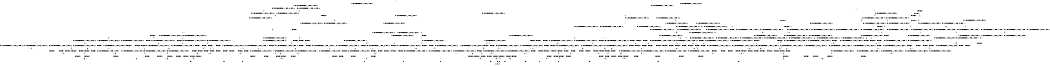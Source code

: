 digraph BCG {
size = "7, 10.5";
center = TRUE;
node [shape = circle];
0 [peripheries = 2];
0 -> 1 [label = "EX !0 !ATOMIC_EXCH_BRANCH (1, +1, TRUE, +0, 2, TRUE) !:0:"];
0 -> 2 [label = "EX !1 !ATOMIC_EXCH_BRANCH (1, +1, TRUE, +0, 3, TRUE) !:0:"];
0 -> 3 [label = "EX !2 !ATOMIC_EXCH_BRANCH (1, +0, TRUE, +0, 1, TRUE) !:0:"];
0 -> 4 [label = "EX !0 !ATOMIC_EXCH_BRANCH (1, +1, TRUE, +0, 2, TRUE) !:0:"];
1 -> 5 [label = "TERMINATE !0"];
2 -> 6 [label = "EX !0 !ATOMIC_EXCH_BRANCH (1, +1, TRUE, +0, 2, FALSE) !:0:1:"];
2 -> 7 [label = "TERMINATE !1"];
2 -> 8 [label = "EX !2 !ATOMIC_EXCH_BRANCH (1, +0, TRUE, +0, 1, FALSE) !:0:1:"];
2 -> 9 [label = "EX !0 !ATOMIC_EXCH_BRANCH (1, +1, TRUE, +0, 2, FALSE) !:0:1:"];
3 -> 10 [label = "EX !0 !ATOMIC_EXCH_BRANCH (1, +1, TRUE, +0, 2, TRUE) !:0:2:"];
3 -> 11 [label = "EX !1 !ATOMIC_EXCH_BRANCH (1, +1, TRUE, +0, 3, TRUE) !:0:2:"];
3 -> 12 [label = "EX !0 !ATOMIC_EXCH_BRANCH (1, +1, TRUE, +0, 2, TRUE) !:0:2:"];
3 -> 3 [label = "EX !2 !ATOMIC_EXCH_BRANCH (1, +0, TRUE, +0, 1, TRUE) !:0:2:"];
4 -> 5 [label = "TERMINATE !0"];
4 -> 13 [label = "TERMINATE !0"];
4 -> 14 [label = "EX !1 !ATOMIC_EXCH_BRANCH (1, +1, TRUE, +0, 3, FALSE) !:0:"];
4 -> 15 [label = "EX !2 !ATOMIC_EXCH_BRANCH (1, +0, TRUE, +0, 1, FALSE) !:0:"];
5 -> 16 [label = "EX !1 !ATOMIC_EXCH_BRANCH (1, +1, TRUE, +0, 3, FALSE) !:1:"];
6 -> 17 [label = "TERMINATE !0"];
7 -> 18 [label = "EX !0 !ATOMIC_EXCH_BRANCH (1, +1, TRUE, +0, 2, FALSE) !:0:"];
7 -> 19 [label = "EX !2 !ATOMIC_EXCH_BRANCH (1, +0, TRUE, +0, 1, FALSE) !:0:"];
7 -> 20 [label = "EX !0 !ATOMIC_EXCH_BRANCH (1, +1, TRUE, +0, 2, FALSE) !:0:"];
8 -> 21 [label = "EX !0 !ATOMIC_EXCH_BRANCH (1, +1, TRUE, +0, 2, TRUE) !:0:1:2:"];
8 -> 22 [label = "TERMINATE !1"];
8 -> 23 [label = "TERMINATE !2"];
8 -> 24 [label = "EX !0 !ATOMIC_EXCH_BRANCH (1, +1, TRUE, +0, 2, TRUE) !:0:1:2:"];
9 -> 17 [label = "TERMINATE !0"];
9 -> 25 [label = "TERMINATE !1"];
9 -> 26 [label = "TERMINATE !0"];
9 -> 27 [label = "EX !2 !ATOMIC_EXCH_BRANCH (1, +0, TRUE, +0, 1, FALSE) !:0:1:"];
10 -> 28 [label = "EX !2 !ATOMIC_EXCH_BRANCH (1, +0, TRUE, +0, 1, FALSE) !:0:2:"];
11 -> 29 [label = "EX !2 !ATOMIC_EXCH_BRANCH (1, +0, TRUE, +0, 1, FALSE) !:0:1:2:"];
11 -> 30 [label = "TERMINATE !1"];
11 -> 31 [label = "EX !0 !ATOMIC_EXCH_BRANCH (1, +1, TRUE, +0, 2, FALSE) !:0:1:2:"];
11 -> 8 [label = "EX !2 !ATOMIC_EXCH_BRANCH (1, +0, TRUE, +0, 1, FALSE) !:0:1:2:"];
12 -> 28 [label = "EX !2 !ATOMIC_EXCH_BRANCH (1, +0, TRUE, +0, 1, FALSE) !:0:2:"];
12 -> 32 [label = "TERMINATE !0"];
12 -> 33 [label = "EX !1 !ATOMIC_EXCH_BRANCH (1, +1, TRUE, +0, 3, FALSE) !:0:2:"];
12 -> 15 [label = "EX !2 !ATOMIC_EXCH_BRANCH (1, +0, TRUE, +0, 1, FALSE) !:0:2:"];
13 -> 16 [label = "EX !1 !ATOMIC_EXCH_BRANCH (1, +1, TRUE, +0, 3, FALSE) !:1:"];
13 -> 34 [label = "EX !2 !ATOMIC_EXCH_BRANCH (1, +0, TRUE, +0, 1, FALSE) !:1:"];
13 -> 35 [label = "EX !1 !ATOMIC_EXCH_BRANCH (1, +1, TRUE, +0, 3, FALSE) !:1:"];
14 -> 36 [label = "EX !1 !ATOMIC_EXCH_BRANCH (1, +0, TRUE, +1, 1, TRUE) !:0:1:"];
14 -> 37 [label = "TERMINATE !0"];
14 -> 38 [label = "EX !2 !ATOMIC_EXCH_BRANCH (1, +0, TRUE, +0, 1, FALSE) !:0:1:"];
14 -> 39 [label = "EX !1 !ATOMIC_EXCH_BRANCH (1, +0, TRUE, +1, 1, TRUE) !:0:1:"];
15 -> 40 [label = "TERMINATE !0"];
15 -> 41 [label = "TERMINATE !2"];
15 -> 42 [label = "TERMINATE !0"];
15 -> 24 [label = "EX !1 !ATOMIC_EXCH_BRANCH (1, +1, TRUE, +0, 3, TRUE) !:0:2:"];
16 -> 43 [label = "EX !1 !ATOMIC_EXCH_BRANCH (1, +0, TRUE, +1, 1, TRUE) !:1:"];
17 -> 44 [label = "TERMINATE !1"];
18 -> 45 [label = "TERMINATE !0"];
19 -> 46 [label = "EX !0 !ATOMIC_EXCH_BRANCH (1, +1, TRUE, +0, 2, TRUE) !:0:2:"];
19 -> 47 [label = "TERMINATE !2"];
19 -> 48 [label = "EX !0 !ATOMIC_EXCH_BRANCH (1, +1, TRUE, +0, 2, TRUE) !:0:2:"];
20 -> 45 [label = "TERMINATE !0"];
20 -> 49 [label = "TERMINATE !0"];
20 -> 50 [label = "EX !2 !ATOMIC_EXCH_BRANCH (1, +0, TRUE, +0, 1, FALSE) !:0:"];
21 -> 51 [label = "TERMINATE !0"];
22 -> 46 [label = "EX !0 !ATOMIC_EXCH_BRANCH (1, +1, TRUE, +0, 2, TRUE) !:0:2:"];
22 -> 47 [label = "TERMINATE !2"];
22 -> 48 [label = "EX !0 !ATOMIC_EXCH_BRANCH (1, +1, TRUE, +0, 2, TRUE) !:0:2:"];
23 -> 52 [label = "EX !0 !ATOMIC_EXCH_BRANCH (1, +1, TRUE, +0, 2, TRUE) !:0:1:"];
23 -> 53 [label = "TERMINATE !1"];
23 -> 54 [label = "EX !0 !ATOMIC_EXCH_BRANCH (1, +1, TRUE, +0, 2, TRUE) !:0:1:"];
24 -> 51 [label = "TERMINATE !0"];
24 -> 55 [label = "TERMINATE !1"];
24 -> 56 [label = "TERMINATE !2"];
24 -> 57 [label = "TERMINATE !0"];
25 -> 45 [label = "TERMINATE !0"];
25 -> 49 [label = "TERMINATE !0"];
25 -> 50 [label = "EX !2 !ATOMIC_EXCH_BRANCH (1, +0, TRUE, +0, 1, FALSE) !:0:"];
26 -> 44 [label = "TERMINATE !1"];
26 -> 58 [label = "TERMINATE !1"];
26 -> 59 [label = "EX !2 !ATOMIC_EXCH_BRANCH (1, +0, TRUE, +0, 1, FALSE) !:1:"];
27 -> 60 [label = "TERMINATE !0"];
27 -> 61 [label = "TERMINATE !1"];
27 -> 62 [label = "TERMINATE !2"];
27 -> 63 [label = "TERMINATE !0"];
28 -> 40 [label = "TERMINATE !0"];
29 -> 21 [label = "EX !0 !ATOMIC_EXCH_BRANCH (1, +1, TRUE, +0, 2, TRUE) !:0:1:2:"];
30 -> 64 [label = "EX !2 !ATOMIC_EXCH_BRANCH (1, +0, TRUE, +0, 1, FALSE) !:0:2:"];
30 -> 65 [label = "EX !0 !ATOMIC_EXCH_BRANCH (1, +1, TRUE, +0, 2, FALSE) !:0:2:"];
30 -> 19 [label = "EX !2 !ATOMIC_EXCH_BRANCH (1, +0, TRUE, +0, 1, FALSE) !:0:2:"];
31 -> 66 [label = "EX !2 !ATOMIC_EXCH_BRANCH (1, +0, TRUE, +0, 1, FALSE) !:0:1:2:"];
31 -> 67 [label = "TERMINATE !1"];
31 -> 68 [label = "TERMINATE !0"];
31 -> 27 [label = "EX !2 !ATOMIC_EXCH_BRANCH (1, +0, TRUE, +0, 1, FALSE) !:0:1:2:"];
32 -> 69 [label = "EX !2 !ATOMIC_EXCH_BRANCH (1, +0, TRUE, +0, 1, FALSE) !:1:2:"];
32 -> 70 [label = "EX !1 !ATOMIC_EXCH_BRANCH (1, +1, TRUE, +0, 3, FALSE) !:1:2:"];
32 -> 34 [label = "EX !2 !ATOMIC_EXCH_BRANCH (1, +0, TRUE, +0, 1, FALSE) !:1:2:"];
33 -> 71 [label = "EX !1 !ATOMIC_EXCH_BRANCH (1, +0, TRUE, +1, 1, TRUE) !:0:1:2:"];
33 -> 72 [label = "TERMINATE !0"];
33 -> 38 [label = "EX !2 !ATOMIC_EXCH_BRANCH (1, +0, TRUE, +0, 1, FALSE) !:0:1:2:"];
33 -> 73 [label = "EX !1 !ATOMIC_EXCH_BRANCH (1, +0, TRUE, +1, 1, TRUE) !:0:1:2:"];
34 -> 74 [label = "EX !1 !ATOMIC_EXCH_BRANCH (1, +1, TRUE, +0, 3, TRUE) !:1:2:"];
34 -> 75 [label = "TERMINATE !2"];
34 -> 76 [label = "EX !1 !ATOMIC_EXCH_BRANCH (1, +1, TRUE, +0, 3, TRUE) !:1:2:"];
35 -> 43 [label = "EX !1 !ATOMIC_EXCH_BRANCH (1, +0, TRUE, +1, 1, TRUE) !:1:"];
35 -> 77 [label = "EX !2 !ATOMIC_EXCH_BRANCH (1, +0, TRUE, +0, 1, FALSE) !:1:"];
35 -> 78 [label = "EX !1 !ATOMIC_EXCH_BRANCH (1, +0, TRUE, +1, 1, TRUE) !:1:"];
36 -> 79 [label = "EX !1 !ATOMIC_EXCH_BRANCH (1, +1, TRUE, +0, 3, TRUE) !:0:1:"];
37 -> 43 [label = "EX !1 !ATOMIC_EXCH_BRANCH (1, +0, TRUE, +1, 1, TRUE) !:1:"];
37 -> 77 [label = "EX !2 !ATOMIC_EXCH_BRANCH (1, +0, TRUE, +0, 1, FALSE) !:1:"];
37 -> 78 [label = "EX !1 !ATOMIC_EXCH_BRANCH (1, +0, TRUE, +1, 1, TRUE) !:1:"];
38 -> 80 [label = "EX !1 !ATOMIC_EXCH_BRANCH (1, +0, TRUE, +1, 1, FALSE) !:0:1:2:"];
38 -> 81 [label = "TERMINATE !2"];
38 -> 82 [label = "TERMINATE !0"];
38 -> 83 [label = "EX !1 !ATOMIC_EXCH_BRANCH (1, +0, TRUE, +1, 1, FALSE) !:0:1:2:"];
39 -> 79 [label = "EX !1 !ATOMIC_EXCH_BRANCH (1, +1, TRUE, +0, 3, TRUE) !:0:1:"];
39 -> 84 [label = "TERMINATE !0"];
39 -> 85 [label = "EX !2 !ATOMIC_EXCH_BRANCH (1, +0, TRUE, +0, 1, TRUE) !:0:1:"];
39 -> 86 [label = "EX !1 !ATOMIC_EXCH_BRANCH (1, +1, TRUE, +0, 3, TRUE) !:0:1:"];
40 -> 74 [label = "EX !1 !ATOMIC_EXCH_BRANCH (1, +1, TRUE, +0, 3, TRUE) !:1:2:"];
41 -> 87 [label = "TERMINATE !0"];
41 -> 88 [label = "TERMINATE !0"];
41 -> 54 [label = "EX !1 !ATOMIC_EXCH_BRANCH (1, +1, TRUE, +0, 3, TRUE) !:0:"];
42 -> 74 [label = "EX !1 !ATOMIC_EXCH_BRANCH (1, +1, TRUE, +0, 3, TRUE) !:1:2:"];
42 -> 75 [label = "TERMINATE !2"];
42 -> 76 [label = "EX !1 !ATOMIC_EXCH_BRANCH (1, +1, TRUE, +0, 3, TRUE) !:1:2:"];
43 -> 89 [label = "EX !1 !ATOMIC_EXCH_BRANCH (1, +1, TRUE, +0, 3, TRUE) !:1:"];
44 -> 90 [label = "EX !2 !ATOMIC_EXCH_BRANCH (1, +0, TRUE, +0, 1, FALSE) !:2:"];
45 -> 91 [label = "EX !2 !ATOMIC_EXCH_BRANCH (1, +0, TRUE, +0, 1, FALSE) !:1:2:"];
46 -> 92 [label = "TERMINATE !0"];
47 -> 93 [label = "EX !0 !ATOMIC_EXCH_BRANCH (1, +1, TRUE, +0, 2, TRUE) !:0:"];
47 -> 94 [label = "EX !0 !ATOMIC_EXCH_BRANCH (1, +1, TRUE, +0, 2, TRUE) !:0:"];
48 -> 92 [label = "TERMINATE !0"];
48 -> 95 [label = "TERMINATE !2"];
48 -> 96 [label = "TERMINATE !0"];
49 -> 91 [label = "EX !2 !ATOMIC_EXCH_BRANCH (1, +0, TRUE, +0, 1, FALSE) !:1:2:"];
49 -> 97 [label = "EX !2 !ATOMIC_EXCH_BRANCH (1, +0, TRUE, +0, 1, FALSE) !:1:2:"];
50 -> 98 [label = "TERMINATE !0"];
50 -> 99 [label = "TERMINATE !2"];
50 -> 100 [label = "TERMINATE !0"];
51 -> 101 [label = "TERMINATE !2"];
52 -> 102 [label = "TERMINATE !0"];
53 -> 93 [label = "EX !0 !ATOMIC_EXCH_BRANCH (1, +1, TRUE, +0, 2, TRUE) !:0:"];
53 -> 94 [label = "EX !0 !ATOMIC_EXCH_BRANCH (1, +1, TRUE, +0, 2, TRUE) !:0:"];
54 -> 102 [label = "TERMINATE !0"];
54 -> 103 [label = "TERMINATE !1"];
54 -> 104 [label = "TERMINATE !0"];
55 -> 92 [label = "TERMINATE !0"];
55 -> 95 [label = "TERMINATE !2"];
55 -> 96 [label = "TERMINATE !0"];
56 -> 102 [label = "TERMINATE !0"];
56 -> 103 [label = "TERMINATE !1"];
56 -> 104 [label = "TERMINATE !0"];
57 -> 101 [label = "TERMINATE !2"];
57 -> 105 [label = "TERMINATE !1"];
57 -> 106 [label = "TERMINATE !2"];
58 -> 90 [label = "EX !2 !ATOMIC_EXCH_BRANCH (1, +0, TRUE, +0, 1, FALSE) !:2:"];
58 -> 107 [label = "EX !2 !ATOMIC_EXCH_BRANCH (1, +0, TRUE, +0, 1, FALSE) !:2:"];
59 -> 108 [label = "TERMINATE !2"];
59 -> 109 [label = "TERMINATE !1"];
59 -> 110 [label = "TERMINATE !2"];
60 -> 108 [label = "TERMINATE !2"];
61 -> 98 [label = "TERMINATE !0"];
61 -> 99 [label = "TERMINATE !2"];
61 -> 100 [label = "TERMINATE !0"];
62 -> 111 [label = "TERMINATE !0"];
62 -> 112 [label = "TERMINATE !1"];
62 -> 113 [label = "TERMINATE !0"];
63 -> 108 [label = "TERMINATE !2"];
63 -> 109 [label = "TERMINATE !1"];
63 -> 110 [label = "TERMINATE !2"];
64 -> 46 [label = "EX !0 !ATOMIC_EXCH_BRANCH (1, +1, TRUE, +0, 2, TRUE) !:0:2:"];
65 -> 114 [label = "EX !2 !ATOMIC_EXCH_BRANCH (1, +0, TRUE, +0, 1, FALSE) !:0:2:"];
65 -> 115 [label = "TERMINATE !0"];
65 -> 50 [label = "EX !2 !ATOMIC_EXCH_BRANCH (1, +0, TRUE, +0, 1, FALSE) !:0:2:"];
66 -> 60 [label = "TERMINATE !0"];
67 -> 114 [label = "EX !2 !ATOMIC_EXCH_BRANCH (1, +0, TRUE, +0, 1, FALSE) !:0:2:"];
67 -> 115 [label = "TERMINATE !0"];
67 -> 50 [label = "EX !2 !ATOMIC_EXCH_BRANCH (1, +0, TRUE, +0, 1, FALSE) !:0:2:"];
68 -> 116 [label = "EX !2 !ATOMIC_EXCH_BRANCH (1, +0, TRUE, +0, 1, FALSE) !:1:2:"];
68 -> 117 [label = "TERMINATE !1"];
68 -> 59 [label = "EX !2 !ATOMIC_EXCH_BRANCH (1, +0, TRUE, +0, 1, FALSE) !:1:2:"];
69 -> 74 [label = "EX !1 !ATOMIC_EXCH_BRANCH (1, +1, TRUE, +0, 3, TRUE) !:1:2:"];
70 -> 118 [label = "EX !1 !ATOMIC_EXCH_BRANCH (1, +0, TRUE, +1, 1, TRUE) !:1:2:"];
70 -> 77 [label = "EX !2 !ATOMIC_EXCH_BRANCH (1, +0, TRUE, +0, 1, FALSE) !:1:2:"];
70 -> 119 [label = "EX !1 !ATOMIC_EXCH_BRANCH (1, +0, TRUE, +1, 1, TRUE) !:1:2:"];
71 -> 120 [label = "EX !1 !ATOMIC_EXCH_BRANCH (1, +1, TRUE, +0, 3, TRUE) !:0:1:2:"];
72 -> 118 [label = "EX !1 !ATOMIC_EXCH_BRANCH (1, +0, TRUE, +1, 1, TRUE) !:1:2:"];
72 -> 77 [label = "EX !2 !ATOMIC_EXCH_BRANCH (1, +0, TRUE, +0, 1, FALSE) !:1:2:"];
72 -> 119 [label = "EX !1 !ATOMIC_EXCH_BRANCH (1, +0, TRUE, +1, 1, TRUE) !:1:2:"];
73 -> 120 [label = "EX !1 !ATOMIC_EXCH_BRANCH (1, +1, TRUE, +0, 3, TRUE) !:0:1:2:"];
73 -> 121 [label = "TERMINATE !0"];
73 -> 85 [label = "EX !2 !ATOMIC_EXCH_BRANCH (1, +0, TRUE, +0, 1, TRUE) !:0:1:2:"];
73 -> 122 [label = "EX !1 !ATOMIC_EXCH_BRANCH (1, +1, TRUE, +0, 3, TRUE) !:0:1:2:"];
74 -> 101 [label = "TERMINATE !2"];
75 -> 123 [label = "EX !1 !ATOMIC_EXCH_BRANCH (1, +1, TRUE, +0, 3, TRUE) !:1:"];
75 -> 124 [label = "EX !1 !ATOMIC_EXCH_BRANCH (1, +1, TRUE, +0, 3, TRUE) !:1:"];
76 -> 101 [label = "TERMINATE !2"];
76 -> 105 [label = "TERMINATE !1"];
76 -> 106 [label = "TERMINATE !2"];
77 -> 125 [label = "EX !1 !ATOMIC_EXCH_BRANCH (1, +0, TRUE, +1, 1, FALSE) !:1:2:"];
77 -> 126 [label = "TERMINATE !2"];
77 -> 127 [label = "EX !1 !ATOMIC_EXCH_BRANCH (1, +0, TRUE, +1, 1, FALSE) !:1:2:"];
78 -> 89 [label = "EX !1 !ATOMIC_EXCH_BRANCH (1, +1, TRUE, +0, 3, TRUE) !:1:"];
78 -> 128 [label = "EX !2 !ATOMIC_EXCH_BRANCH (1, +0, TRUE, +0, 1, TRUE) !:1:"];
78 -> 129 [label = "EX !1 !ATOMIC_EXCH_BRANCH (1, +1, TRUE, +0, 3, TRUE) !:1:"];
79 -> 17 [label = "TERMINATE !0"];
80 -> 60 [label = "TERMINATE !0"];
81 -> 130 [label = "EX !1 !ATOMIC_EXCH_BRANCH (1, +0, TRUE, +1, 1, FALSE) !:0:1:"];
81 -> 131 [label = "TERMINATE !0"];
81 -> 132 [label = "EX !1 !ATOMIC_EXCH_BRANCH (1, +0, TRUE, +1, 1, FALSE) !:0:1:"];
82 -> 125 [label = "EX !1 !ATOMIC_EXCH_BRANCH (1, +0, TRUE, +1, 1, FALSE) !:1:2:"];
82 -> 126 [label = "TERMINATE !2"];
82 -> 127 [label = "EX !1 !ATOMIC_EXCH_BRANCH (1, +0, TRUE, +1, 1, FALSE) !:1:2:"];
83 -> 60 [label = "TERMINATE !0"];
83 -> 61 [label = "TERMINATE !1"];
83 -> 62 [label = "TERMINATE !2"];
83 -> 63 [label = "TERMINATE !0"];
84 -> 89 [label = "EX !1 !ATOMIC_EXCH_BRANCH (1, +1, TRUE, +0, 3, TRUE) !:1:"];
84 -> 128 [label = "EX !2 !ATOMIC_EXCH_BRANCH (1, +0, TRUE, +0, 1, TRUE) !:1:"];
84 -> 129 [label = "EX !1 !ATOMIC_EXCH_BRANCH (1, +1, TRUE, +0, 3, TRUE) !:1:"];
85 -> 120 [label = "EX !1 !ATOMIC_EXCH_BRANCH (1, +1, TRUE, +0, 3, TRUE) !:0:1:2:"];
85 -> 121 [label = "TERMINATE !0"];
85 -> 85 [label = "EX !2 !ATOMIC_EXCH_BRANCH (1, +0, TRUE, +0, 1, TRUE) !:0:1:2:"];
85 -> 122 [label = "EX !1 !ATOMIC_EXCH_BRANCH (1, +1, TRUE, +0, 3, TRUE) !:0:1:2:"];
86 -> 17 [label = "TERMINATE !0"];
86 -> 25 [label = "TERMINATE !1"];
86 -> 26 [label = "TERMINATE !0"];
86 -> 27 [label = "EX !2 !ATOMIC_EXCH_BRANCH (1, +0, TRUE, +0, 1, FALSE) !:0:1:"];
87 -> 123 [label = "EX !1 !ATOMIC_EXCH_BRANCH (1, +1, TRUE, +0, 3, TRUE) !:1:"];
88 -> 123 [label = "EX !1 !ATOMIC_EXCH_BRANCH (1, +1, TRUE, +0, 3, TRUE) !:1:"];
88 -> 124 [label = "EX !1 !ATOMIC_EXCH_BRANCH (1, +1, TRUE, +0, 3, TRUE) !:1:"];
89 -> 44 [label = "TERMINATE !1"];
90 -> 133 [label = "TERMINATE !2"];
91 -> 134 [label = "TERMINATE !2"];
92 -> 135 [label = "TERMINATE !2"];
93 -> 136 [label = "TERMINATE !0"];
94 -> 136 [label = "TERMINATE !0"];
94 -> 137 [label = "TERMINATE !0"];
95 -> 136 [label = "TERMINATE !0"];
95 -> 137 [label = "TERMINATE !0"];
96 -> 135 [label = "TERMINATE !2"];
96 -> 138 [label = "TERMINATE !2"];
97 -> 134 [label = "TERMINATE !2"];
97 -> 139 [label = "TERMINATE !2"];
98 -> 134 [label = "TERMINATE !2"];
99 -> 140 [label = "TERMINATE !0"];
99 -> 141 [label = "TERMINATE !0"];
100 -> 134 [label = "TERMINATE !2"];
100 -> 139 [label = "TERMINATE !2"];
101 -> 142 [label = "TERMINATE !1"];
102 -> 142 [label = "TERMINATE !1"];
103 -> 136 [label = "TERMINATE !0"];
103 -> 137 [label = "TERMINATE !0"];
104 -> 142 [label = "TERMINATE !1"];
104 -> 143 [label = "TERMINATE !1"];
105 -> 144 [label = "TERMINATE !2"];
105 -> 145 [label = "TERMINATE !2"];
106 -> 142 [label = "TERMINATE !1"];
106 -> 143 [label = "TERMINATE !1"];
107 -> 133 [label = "TERMINATE !2"];
107 -> 146 [label = "TERMINATE !2"];
108 -> 147 [label = "TERMINATE !1"];
109 -> 133 [label = "TERMINATE !2"];
109 -> 146 [label = "TERMINATE !2"];
110 -> 147 [label = "TERMINATE !1"];
110 -> 148 [label = "TERMINATE !1"];
111 -> 147 [label = "TERMINATE !1"];
112 -> 140 [label = "TERMINATE !0"];
112 -> 141 [label = "TERMINATE !0"];
113 -> 147 [label = "TERMINATE !1"];
113 -> 148 [label = "TERMINATE !1"];
114 -> 98 [label = "TERMINATE !0"];
115 -> 91 [label = "EX !2 !ATOMIC_EXCH_BRANCH (1, +0, TRUE, +0, 1, FALSE) !:1:2:"];
115 -> 97 [label = "EX !2 !ATOMIC_EXCH_BRANCH (1, +0, TRUE, +0, 1, FALSE) !:1:2:"];
116 -> 108 [label = "TERMINATE !2"];
117 -> 90 [label = "EX !2 !ATOMIC_EXCH_BRANCH (1, +0, TRUE, +0, 1, FALSE) !:2:"];
117 -> 107 [label = "EX !2 !ATOMIC_EXCH_BRANCH (1, +0, TRUE, +0, 1, FALSE) !:2:"];
118 -> 149 [label = "EX !1 !ATOMIC_EXCH_BRANCH (1, +1, TRUE, +0, 3, TRUE) !:1:2:"];
119 -> 149 [label = "EX !1 !ATOMIC_EXCH_BRANCH (1, +1, TRUE, +0, 3, TRUE) !:1:2:"];
119 -> 128 [label = "EX !2 !ATOMIC_EXCH_BRANCH (1, +0, TRUE, +0, 1, TRUE) !:1:2:"];
119 -> 150 [label = "EX !1 !ATOMIC_EXCH_BRANCH (1, +1, TRUE, +0, 3, TRUE) !:1:2:"];
120 -> 66 [label = "EX !2 !ATOMIC_EXCH_BRANCH (1, +0, TRUE, +0, 1, FALSE) !:0:1:2:"];
121 -> 149 [label = "EX !1 !ATOMIC_EXCH_BRANCH (1, +1, TRUE, +0, 3, TRUE) !:1:2:"];
121 -> 128 [label = "EX !2 !ATOMIC_EXCH_BRANCH (1, +0, TRUE, +0, 1, TRUE) !:1:2:"];
121 -> 150 [label = "EX !1 !ATOMIC_EXCH_BRANCH (1, +1, TRUE, +0, 3, TRUE) !:1:2:"];
122 -> 66 [label = "EX !2 !ATOMIC_EXCH_BRANCH (1, +0, TRUE, +0, 1, FALSE) !:0:1:2:"];
122 -> 67 [label = "TERMINATE !1"];
122 -> 68 [label = "TERMINATE !0"];
122 -> 27 [label = "EX !2 !ATOMIC_EXCH_BRANCH (1, +0, TRUE, +0, 1, FALSE) !:0:1:2:"];
123 -> 142 [label = "TERMINATE !1"];
124 -> 142 [label = "TERMINATE !1"];
124 -> 143 [label = "TERMINATE !1"];
125 -> 108 [label = "TERMINATE !2"];
126 -> 151 [label = "EX !1 !ATOMIC_EXCH_BRANCH (1, +0, TRUE, +1, 1, FALSE) !:1:"];
126 -> 152 [label = "EX !1 !ATOMIC_EXCH_BRANCH (1, +0, TRUE, +1, 1, FALSE) !:1:"];
127 -> 108 [label = "TERMINATE !2"];
127 -> 109 [label = "TERMINATE !1"];
127 -> 110 [label = "TERMINATE !2"];
128 -> 149 [label = "EX !1 !ATOMIC_EXCH_BRANCH (1, +1, TRUE, +0, 3, TRUE) !:1:2:"];
128 -> 128 [label = "EX !2 !ATOMIC_EXCH_BRANCH (1, +0, TRUE, +0, 1, TRUE) !:1:2:"];
128 -> 150 [label = "EX !1 !ATOMIC_EXCH_BRANCH (1, +1, TRUE, +0, 3, TRUE) !:1:2:"];
129 -> 44 [label = "TERMINATE !1"];
129 -> 58 [label = "TERMINATE !1"];
129 -> 59 [label = "EX !2 !ATOMIC_EXCH_BRANCH (1, +0, TRUE, +0, 1, FALSE) !:1:"];
130 -> 111 [label = "TERMINATE !0"];
131 -> 151 [label = "EX !1 !ATOMIC_EXCH_BRANCH (1, +0, TRUE, +1, 1, FALSE) !:1:"];
131 -> 152 [label = "EX !1 !ATOMIC_EXCH_BRANCH (1, +0, TRUE, +1, 1, FALSE) !:1:"];
132 -> 111 [label = "TERMINATE !0"];
132 -> 112 [label = "TERMINATE !1"];
132 -> 113 [label = "TERMINATE !0"];
133 -> 153 [label = "exit"];
134 -> 153 [label = "exit"];
135 -> 153 [label = "exit"];
136 -> 153 [label = "exit"];
137 -> 153 [label = "exit"];
138 -> 153 [label = "exit"];
139 -> 153 [label = "exit"];
140 -> 153 [label = "exit"];
141 -> 153 [label = "exit"];
142 -> 153 [label = "exit"];
143 -> 153 [label = "exit"];
144 -> 153 [label = "exit"];
145 -> 153 [label = "exit"];
146 -> 153 [label = "exit"];
147 -> 153 [label = "exit"];
148 -> 153 [label = "exit"];
149 -> 116 [label = "EX !2 !ATOMIC_EXCH_BRANCH (1, +0, TRUE, +0, 1, FALSE) !:1:2:"];
150 -> 116 [label = "EX !2 !ATOMIC_EXCH_BRANCH (1, +0, TRUE, +0, 1, FALSE) !:1:2:"];
150 -> 117 [label = "TERMINATE !1"];
150 -> 59 [label = "EX !2 !ATOMIC_EXCH_BRANCH (1, +0, TRUE, +0, 1, FALSE) !:1:2:"];
151 -> 147 [label = "TERMINATE !1"];
152 -> 147 [label = "TERMINATE !1"];
152 -> 148 [label = "TERMINATE !1"];
}
